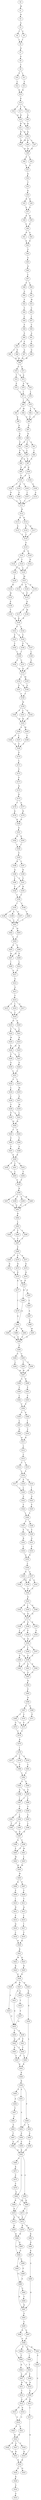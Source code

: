 strict digraph  {
	S0 -> S1 [ label = M ];
	S1 -> S2 [ label = H ];
	S2 -> S3 [ label = A ];
	S3 -> S4 [ label = I ];
	S3 -> S5 [ label = V ];
	S4 -> S6 [ label = I ];
	S5 -> S6 [ label = I ];
	S6 -> S7 [ label = Q ];
	S7 -> S8 [ label = E ];
	S8 -> S9 [ label = Y ];
	S9 -> S10 [ label = V ];
	S9 -> S11 [ label = I ];
	S10 -> S12 [ label = L ];
	S11 -> S13 [ label = V ];
	S12 -> S14 [ label = D ];
	S13 -> S14 [ label = D ];
	S14 -> S15 [ label = K ];
	S15 -> S16 [ label = I ];
	S15 -> S17 [ label = L ];
	S15 -> S18 [ label = V ];
	S16 -> S19 [ label = N ];
	S17 -> S19 [ label = N ];
	S18 -> S20 [ label = S ];
	S19 -> S21 [ label = R ];
	S19 -> S22 [ label = K ];
	S20 -> S22 [ label = K ];
	S21 -> S23 [ label = R ];
	S21 -> S24 [ label = K ];
	S22 -> S24 [ label = K ];
	S23 -> S25 [ label = M ];
	S24 -> S26 [ label = K ];
	S24 -> S27 [ label = L ];
	S24 -> S25 [ label = M ];
	S25 -> S28 [ label = H ];
	S26 -> S28 [ label = H ];
	S27 -> S28 [ label = H ];
	S28 -> S29 [ label = F ];
	S28 -> S30 [ label = L ];
	S29 -> S31 [ label = S ];
	S30 -> S31 [ label = S ];
	S31 -> S32 [ label = K ];
	S32 -> S33 [ label = T ];
	S33 -> S34 [ label = K ];
	S34 -> S35 [ label = H ];
	S34 -> S36 [ label = N ];
	S35 -> S37 [ label = S ];
	S36 -> S37 [ label = S ];
	S37 -> S38 [ label = K ];
	S37 -> S39 [ label = R ];
	S38 -> S40 [ label = F ];
	S39 -> S40 [ label = F ];
	S40 -> S41 [ label = N ];
	S40 -> S42 [ label = S ];
	S41 -> S43 [ label = E ];
	S42 -> S43 [ label = E ];
	S43 -> S44 [ label = S ];
	S44 -> S45 [ label = G ];
	S45 -> S46 [ label = Q ];
	S46 -> S47 [ label = L ];
	S47 -> S48 [ label = S ];
	S47 -> S49 [ label = L ];
	S48 -> S50 [ label = A ];
	S49 -> S51 [ label = V ];
	S50 -> S52 [ label = F ];
	S51 -> S53 [ label = W ];
	S52 -> S54 [ label = Y ];
	S53 -> S55 [ label = C ];
	S54 -> S56 [ label = L ];
	S55 -> S57 [ label = I ];
	S56 -> S58 [ label = F ];
	S57 -> S59 [ label = V ];
	S58 -> S60 [ label = S ];
	S59 -> S61 [ label = A ];
	S60 -> S62 [ label = C ];
	S60 -> S63 [ label = F ];
	S61 -> S64 [ label = V ];
	S62 -> S65 [ label = I ];
	S62 -> S66 [ label = V ];
	S63 -> S67 [ label = A ];
	S64 -> S68 [ label = G ];
	S65 -> S69 [ label = W ];
	S66 -> S69 [ label = W ];
	S67 -> S69 [ label = W ];
	S68 -> S69 [ label = W ];
	S69 -> S70 [ label = G ];
	S69 -> S71 [ label = S ];
	S70 -> S72 [ label = T ];
	S70 -> S73 [ label = A ];
	S71 -> S73 [ label = A ];
	S72 -> S74 [ label = F ];
	S73 -> S75 [ label = S ];
	S73 -> S76 [ label = H ];
	S74 -> S77 [ label = I ];
	S75 -> S77 [ label = I ];
	S76 -> S78 [ label = L ];
	S77 -> S79 [ label = L ];
	S77 -> S80 [ label = I ];
	S78 -> S80 [ label = I ];
	S79 -> S81 [ label = V ];
	S79 -> S82 [ label = L ];
	S80 -> S83 [ label = I ];
	S80 -> S84 [ label = M ];
	S81 -> S85 [ label = S ];
	S82 -> S85 [ label = S ];
	S83 -> S86 [ label = K ];
	S84 -> S85 [ label = S ];
	S85 -> S87 [ label = E ];
	S86 -> S88 [ label = N ];
	S87 -> S89 [ label = N ];
	S88 -> S90 [ label = G ];
	S89 -> S91 [ label = Y ];
	S89 -> S92 [ label = F ];
	S89 -> S93 [ label = I ];
	S90 -> S92 [ label = F ];
	S91 -> S94 [ label = I ];
	S92 -> S95 [ label = L ];
	S92 -> S96 [ label = F ];
	S93 -> S95 [ label = L ];
	S94 -> S97 [ label = S ];
	S95 -> S97 [ label = S ];
	S95 -> S98 [ label = A ];
	S96 -> S97 [ label = S ];
	S97 -> S99 [ label = D ];
	S97 -> S100 [ label = N ];
	S98 -> S99 [ label = D ];
	S99 -> S101 [ label = P ];
	S100 -> S101 [ label = P ];
	S100 -> S102 [ label = I ];
	S101 -> S103 [ label = T ];
	S101 -> S104 [ label = V ];
	S101 -> S105 [ label = A ];
	S102 -> S106 [ label = S ];
	S103 -> S107 [ label = I ];
	S104 -> S108 [ label = N ];
	S105 -> S109 [ label = S ];
	S106 -> S110 [ label = A ];
	S107 -> S111 [ label = L ];
	S108 -> S111 [ label = L ];
	S109 -> S111 [ label = L ];
	S110 -> S111 [ label = L ];
	S111 -> S112 [ label = W ];
	S112 -> S113 [ label = R ];
	S112 -> S114 [ label = E ];
	S113 -> S115 [ label = S ];
	S114 -> S116 [ label = G ];
	S114 -> S117 [ label = D ];
	S115 -> S118 [ label = Y ];
	S116 -> S118 [ label = Y ];
	S117 -> S118 [ label = Y ];
	S118 -> S119 [ label = P ];
	S119 -> S120 [ label = P ];
	S119 -> S121 [ label = H ];
	S120 -> S122 [ label = N ];
	S121 -> S123 [ label = T ];
	S121 -> S124 [ label = R ];
	S122 -> S125 [ label = L ];
	S123 -> S125 [ label = L ];
	S123 -> S126 [ label = I ];
	S124 -> S125 [ label = L ];
	S125 -> S127 [ label = M ];
	S126 -> S128 [ label = I ];
	S127 -> S129 [ label = T ];
	S127 -> S130 [ label = P ];
	S127 -> S131 [ label = Q ];
	S128 -> S132 [ label = H ];
	S129 -> S133 [ label = F ];
	S130 -> S133 [ label = F ];
	S131 -> S133 [ label = F ];
	S132 -> S134 [ label = W ];
	S133 -> S135 [ label = Q ];
	S134 -> S136 [ label = E ];
	S135 -> S137 [ label = V ];
	S135 -> S138 [ label = M ];
	S136 -> S139 [ label = T ];
	S137 -> S140 [ label = K ];
	S138 -> S140 [ label = K ];
	S139 -> S140 [ label = K ];
	S140 -> S141 [ label = F ];
	S140 -> S142 [ label = L ];
	S141 -> S143 [ label = F ];
	S141 -> S144 [ label = Y ];
	S142 -> S144 [ label = Y ];
	S143 -> S145 [ label = Y ];
	S144 -> S146 [ label = F ];
	S144 -> S147 [ label = L ];
	S145 -> S148 [ label = I ];
	S146 -> S148 [ label = I ];
	S147 -> S149 [ label = L ];
	S148 -> S150 [ label = L ];
	S148 -> S151 [ label = C ];
	S149 -> S152 [ label = V ];
	S150 -> S153 [ label = Q ];
	S151 -> S153 [ label = Q ];
	S152 -> S153 [ label = Q ];
	S153 -> S154 [ label = L ];
	S153 -> S155 [ label = M ];
	S154 -> S156 [ label = A ];
	S154 -> S157 [ label = G ];
	S155 -> S156 [ label = A ];
	S156 -> S158 [ label = Y ];
	S157 -> S158 [ label = Y ];
	S158 -> S159 [ label = W ];
	S159 -> S160 [ label = F ];
	S159 -> S161 [ label = L ];
	S159 -> S162 [ label = V ];
	S160 -> S163 [ label = H ];
	S161 -> S163 [ label = H ];
	S162 -> S163 [ label = H ];
	S163 -> S164 [ label = A ];
	S163 -> S165 [ label = M ];
	S164 -> S166 [ label = F ];
	S164 -> S167 [ label = L ];
	S165 -> S168 [ label = Y ];
	S166 -> S169 [ label = P ];
	S167 -> S169 [ label = P ];
	S168 -> S169 [ label = P ];
	S169 -> S170 [ label = E ];
	S170 -> S171 [ label = L ];
	S171 -> S172 [ label = Y ];
	S172 -> S173 [ label = F ];
	S173 -> S174 [ label = Q ];
	S174 -> S175 [ label = K ];
	S175 -> S176 [ label = T ];
	S175 -> S177 [ label = A ];
	S176 -> S178 [ label = K ];
	S177 -> S179 [ label = R ];
	S178 -> S180 [ label = K ];
	S179 -> S180 [ label = K ];
	S180 -> S181 [ label = E ];
	S181 -> S182 [ label = D ];
	S181 -> S183 [ label = E ];
	S182 -> S184 [ label = I ];
	S183 -> S184 [ label = I ];
	S184 -> S185 [ label = P ];
	S185 -> S186 [ label = R ];
	S185 -> S187 [ label = T ];
	S186 -> S188 [ label = Q ];
	S187 -> S189 [ label = R ];
	S188 -> S190 [ label = L ];
	S188 -> S191 [ label = V ];
	S189 -> S191 [ label = V ];
	S190 -> S192 [ label = V ];
	S191 -> S193 [ label = R ];
	S191 -> S192 [ label = V ];
	S192 -> S194 [ label = Y ];
	S193 -> S194 [ label = Y ];
	S194 -> S195 [ label = I ];
	S194 -> S196 [ label = Y ];
	S195 -> S197 [ label = G ];
	S195 -> S198 [ label = F ];
	S195 -> S199 [ label = S ];
	S196 -> S200 [ label = T ];
	S197 -> S201 [ label = L ];
	S198 -> S201 [ label = L ];
	S199 -> S201 [ label = L ];
	S200 -> S201 [ label = L ];
	S201 -> S202 [ label = Y ];
	S201 -> S203 [ label = H ];
	S202 -> S204 [ label = L ];
	S203 -> S204 [ label = L ];
	S204 -> S205 [ label = F ];
	S204 -> S206 [ label = V ];
	S205 -> S207 [ label = H ];
	S206 -> S207 [ label = H ];
	S206 -> S208 [ label = F ];
	S207 -> S209 [ label = I ];
	S208 -> S210 [ label = L ];
	S209 -> S211 [ label = A ];
	S210 -> S211 [ label = A ];
	S211 -> S212 [ label = G ];
	S212 -> S213 [ label = A ];
	S213 -> S214 [ label = Y ];
	S214 -> S215 [ label = L ];
	S214 -> S216 [ label = I ];
	S214 -> S217 [ label = A ];
	S215 -> S218 [ label = L ];
	S216 -> S218 [ label = L ];
	S217 -> S218 [ label = L ];
	S218 -> S219 [ label = N ];
	S218 -> S220 [ label = S ];
	S219 -> S221 [ label = L ];
	S219 -> S222 [ label = F ];
	S220 -> S221 [ label = L ];
	S221 -> S223 [ label = N ];
	S222 -> S224 [ label = W ];
	S223 -> S225 [ label = H ];
	S223 -> S226 [ label = R ];
	S224 -> S226 [ label = R ];
	S225 -> S227 [ label = L ];
	S226 -> S227 [ label = L ];
	S226 -> S228 [ label = V ];
	S227 -> S229 [ label = G ];
	S228 -> S230 [ label = S ];
	S229 -> S231 [ label = L ];
	S230 -> S231 [ label = L ];
	S231 -> S232 [ label = V ];
	S231 -> S233 [ label = I ];
	S232 -> S234 [ label = L ];
	S233 -> S235 [ label = M ];
	S234 -> S236 [ label = L ];
	S235 -> S237 [ label = G ];
	S236 -> S238 [ label = V ];
	S237 -> S239 [ label = M ];
	S238 -> S240 [ label = P ];
	S238 -> S241 [ label = L ];
	S239 -> S241 [ label = L ];
	S240 -> S242 [ label = H ];
	S241 -> S242 [ label = H ];
	S242 -> S243 [ label = Y ];
	S242 -> S244 [ label = F ];
	S243 -> S245 [ label = F ];
	S244 -> S246 [ label = T ];
	S245 -> S247 [ label = V ];
	S246 -> S248 [ label = A ];
	S247 -> S249 [ label = E ];
	S248 -> S249 [ label = E ];
	S249 -> S250 [ label = F ];
	S249 -> S251 [ label = L ];
	S249 -> S252 [ label = A ];
	S250 -> S253 [ label = L ];
	S251 -> S253 [ label = L ];
	S252 -> S254 [ label = V ];
	S253 -> S255 [ label = F ];
	S254 -> S255 [ label = F ];
	S255 -> S256 [ label = H ];
	S256 -> S257 [ label = I ];
	S256 -> S258 [ label = V ];
	S256 -> S259 [ label = A ];
	S256 -> S260 [ label = M ];
	S257 -> S261 [ label = S ];
	S258 -> S261 [ label = S ];
	S259 -> S261 [ label = S ];
	S260 -> S261 [ label = S ];
	S261 -> S262 [ label = R ];
	S262 -> S263 [ label = L ];
	S263 -> S264 [ label = F ];
	S263 -> S265 [ label = V ];
	S263 -> S266 [ label = L ];
	S264 -> S267 [ label = Y ];
	S265 -> S267 [ label = Y ];
	S266 -> S267 [ label = Y ];
	S267 -> S268 [ label = F ];
	S268 -> S269 [ label = T ];
	S268 -> S270 [ label = S ];
	S268 -> S271 [ label = A ];
	S269 -> S272 [ label = D ];
	S270 -> S273 [ label = N ];
	S271 -> S274 [ label = E ];
	S272 -> S275 [ label = E ];
	S273 -> S275 [ label = E ];
	S274 -> S276 [ label = K ];
	S275 -> S277 [ label = K ];
	S275 -> S278 [ label = N ];
	S276 -> S278 [ label = N ];
	S277 -> S279 [ label = Y ];
	S278 -> S280 [ label = R ];
	S278 -> S281 [ label = E ];
	S279 -> S282 [ label = Q ];
	S280 -> S282 [ label = Q ];
	S281 -> S283 [ label = L ];
	S282 -> S284 [ label = K ];
	S282 -> S285 [ label = L ];
	S282 -> S286 [ label = T ];
	S283 -> S287 [ label = A ];
	S284 -> S288 [ label = G ];
	S285 -> S288 [ label = G ];
	S286 -> S288 [ label = G ];
	S287 -> S289 [ label = E ];
	S288 -> S290 [ label = F ];
	S289 -> S291 [ label = M ];
	S290 -> S292 [ label = S ];
	S290 -> S293 [ label = T ];
	S291 -> S288 [ label = G ];
	S292 -> S294 [ label = L ];
	S293 -> S295 [ label = I ];
	S293 -> S296 [ label = V ];
	S294 -> S297 [ label = W ];
	S295 -> S297 [ label = W ];
	S296 -> S297 [ label = W ];
	S297 -> S298 [ label = A ];
	S297 -> S299 [ label = R ];
	S298 -> S300 [ label = V ];
	S299 -> S301 [ label = F ];
	S300 -> S302 [ label = L ];
	S301 -> S303 [ label = V ];
	S302 -> S304 [ label = F ];
	S303 -> S304 [ label = F ];
	S304 -> S305 [ label = V ];
	S304 -> S306 [ label = P ];
	S305 -> S307 [ label = L ];
	S306 -> S308 [ label = I ];
	S307 -> S309 [ label = G ];
	S308 -> S310 [ label = V ];
	S309 -> S311 [ label = R ];
	S310 -> S311 [ label = R ];
	S311 -> S312 [ label = L ];
	S312 -> S313 [ label = L ];
	S313 -> S314 [ label = T ];
	S313 -> S315 [ label = I ];
	S314 -> S316 [ label = L ];
	S315 -> S316 [ label = L ];
	S316 -> S317 [ label = I ];
	S316 -> S318 [ label = S ];
	S316 -> S319 [ label = A ];
	S317 -> S320 [ label = L ];
	S318 -> S320 [ label = L ];
	S319 -> S321 [ label = I ];
	S320 -> S322 [ label = S ];
	S321 -> S323 [ label = G ];
	S322 -> S324 [ label = V ];
	S323 -> S325 [ label = F ];
	S324 -> S326 [ label = L ];
	S325 -> S326 [ label = L ];
	S326 -> S327 [ label = T ];
	S326 -> S328 [ label = A ];
	S327 -> S329 [ label = V ];
	S327 -> S330 [ label = F ];
	S328 -> S329 [ label = V ];
	S329 -> S331 [ label = G ];
	S330 -> S332 [ label = R ];
	S331 -> S333 [ label = F ];
	S332 -> S334 [ label = L ];
	S333 -> S335 [ label = G ];
	S334 -> S335 [ label = G ];
	S335 -> S336 [ label = L ];
	S336 -> S337 [ label = A ];
	S336 -> S338 [ label = G ];
	S337 -> S339 [ label = R ];
	S337 -> S340 [ label = T ];
	S337 -> S341 [ label = G ];
	S338 -> S339 [ label = R ];
	S339 -> S342 [ label = A ];
	S340 -> S342 [ label = A ];
	S341 -> S342 [ label = A ];
	S342 -> S343 [ label = E ];
	S343 -> S344 [ label = N ];
	S343 -> S345 [ label = I ];
	S343 -> S346 [ label = Q ];
	S344 -> S347 [ label = Q ];
	S345 -> S347 [ label = Q ];
	S346 -> S347 [ label = Q ];
	S347 -> S348 [ label = K ];
	S347 -> S349 [ label = G ];
	S347 -> S350 [ label = E ];
	S348 -> S351 [ label = L ];
	S349 -> S352 [ label = F ];
	S349 -> S351 [ label = L ];
	S350 -> S353 [ label = V ];
	S351 -> S354 [ label = D ];
	S352 -> S354 [ label = D ];
	S353 -> S354 [ label = D ];
	S354 -> S355 [ label = F ];
	S354 -> S356 [ label = L ];
	S354 -> S357 [ label = I ];
	S355 -> S358 [ label = S ];
	S355 -> S359 [ label = A ];
	S356 -> S359 [ label = A ];
	S357 -> S359 [ label = A ];
	S358 -> S360 [ label = T ];
	S359 -> S361 [ label = A ];
	S359 -> S360 [ label = T ];
	S359 -> S362 [ label = E ];
	S360 -> S363 [ label = G ];
	S361 -> S363 [ label = G ];
	S362 -> S363 [ label = G ];
	S363 -> S364 [ label = N ];
	S364 -> S365 [ label = F ];
	S365 -> S366 [ label = N ];
	S366 -> S367 [ label = V ];
	S366 -> S368 [ label = S ];
	S367 -> S369 [ label = L ];
	S367 -> S370 [ label = V ];
	S368 -> S371 [ label = P ];
	S369 -> S372 [ label = G ];
	S369 -> S373 [ label = F ];
	S370 -> S373 [ label = F ];
	S371 -> S373 [ label = F ];
	S372 -> S374 [ label = V ];
	S373 -> S374 [ label = V ];
	S374 -> S375 [ label = R ];
	S375 -> S376 [ label = I ];
	S376 -> S377 [ label = A ];
	S376 -> S378 [ label = T ];
	S376 -> S379 [ label = V ];
	S377 -> S380 [ label = V ];
	S378 -> S380 [ label = V ];
	S379 -> S381 [ label = C ];
	S380 -> S382 [ label = L ];
	S381 -> S382 [ label = L ];
	S382 -> S383 [ label = A ];
	S382 -> S384 [ label = S ];
	S383 -> S385 [ label = S ];
	S383 -> S386 [ label = A ];
	S384 -> S385 [ label = S ];
	S385 -> S387 [ label = I ];
	S385 -> S388 [ label = L ];
	S386 -> S387 [ label = I ];
	S387 -> S389 [ label = C ];
	S388 -> S390 [ label = F ];
	S389 -> S391 [ label = I ];
	S389 -> S392 [ label = L ];
	S390 -> S393 [ label = V ];
	S391 -> S394 [ label = T ];
	S392 -> S395 [ label = S ];
	S392 -> S394 [ label = T ];
	S393 -> S396 [ label = L ];
	S394 -> S397 [ label = Q ];
	S395 -> S397 [ label = Q ];
	S396 -> S397 [ label = Q ];
	S397 -> S398 [ label = A ];
	S397 -> S399 [ label = V ];
	S398 -> S400 [ label = F ];
	S399 -> S400 [ label = F ];
	S399 -> S401 [ label = W ];
	S400 -> S402 [ label = M ];
	S401 -> S403 [ label = L ];
	S402 -> S404 [ label = M ];
	S403 -> S404 [ label = M ];
	S404 -> S405 [ label = W ];
	S405 -> S406 [ label = K ];
	S405 -> S407 [ label = P ];
	S406 -> S408 [ label = F ];
	S407 -> S409 [ label = Y ];
	S408 -> S410 [ label = I ];
	S409 -> S411 [ label = T ];
	S410 -> S412 [ label = N ];
	S411 -> S413 [ label = Q ];
	S412 -> S414 [ label = F ];
	S413 -> S415 [ label = L ];
	S414 -> S416 [ label = Q ];
	S415 -> S417 [ label = I ];
	S416 -> S418 [ label = L ];
	S417 -> S419 [ label = V ];
	S418 -> S420 [ label = R ];
	S419 -> S420 [ label = R ];
	S420 -> S421 [ label = R ];
	S421 -> S422 [ label = W ];
	S421 -> S423 [ label = R ];
	S422 -> S424 [ label = R ];
	S423 -> S425 [ label = N ];
	S424 -> S426 [ label = E ];
	S425 -> S426 [ label = E ];
	S426 -> S427 [ label = H ];
	S426 -> S428 [ label = Q ];
	S426 -> S429 [ label = R ];
	S427 -> S430 [ label = S ];
	S427 -> S431 [ label = G ];
	S428 -> S432 [ label = E ];
	S429 -> S433 [ label = A ];
	S430 -> S434 [ label = T ];
	S431 -> S435 [ label = Q ];
	S432 -> S436 [ label = E ];
	S433 -> S435 [ label = Q ];
	S434 -> S437 [ label = S ];
	S435 -> S438 [ label = A ];
	S435 -> S439 [ label = T ];
	S436 -> S440 [ label = L ];
	S437 -> S435 [ label = Q ];
	S438 -> S441 [ label = P ];
	S438 -> S442 [ label = Q ];
	S439 -> S442 [ label = Q ];
	S440 -> S443 [ label = K ];
	S441 -> S444 [ label = T ];
	S442 -> S444 [ label = T ];
	S442 -> S445 [ label = A ];
	S443 -> S446 [ label = K ];
	S444 -> S447 [ label = V ];
	S444 -> S440 [ label = L ];
	S445 -> S447 [ label = V ];
	S446 -> S448 [ label = K ];
	S447 -> S443 [ label = K ];
	S448 -> S449 [ label = P ];
	S448 -> S450 [ label = A ];
	S448 -> S451 [ label = A ];
	S449 -> S452 [ label = T ];
	S449 -> S453 [ label = A ];
	S450 -> S454 [ label = A ];
	S451 -> S453 [ label = A ];
	S452 -> S455 [ label = V ];
	S453 -> S456 [ label = P ];
	S454 -> S457 [ label = V ];
	S455 -> S458 [ label = T ];
	S456 -> S459 [ label = S ];
	S456 -> S460 [ label = A ];
	S457 -> S461 [ label = L ];
	S458 -> S462 [ label = K ];
	S459 -> S462 [ label = K ];
	S460 -> S462 [ label = K ];
	S461 -> S463 [ label = S ];
	S462 -> S464 [ label = G ];
	S462 -> S465 [ label = S ];
	S462 -> S466 [ label = P ];
	S463 -> S467 [ label = T ];
	S464 -> S468 [ label = R ];
	S464 -> S469 [ label = K ];
	S465 -> S470 [ label = K ];
	S465 -> S468 [ label = R ];
	S466 -> S471 [ label = K ];
	S467 -> S460 [ label = A ];
	S468 -> S472 [ label = S ];
	S468 -> S473 [ label = S ];
	S469 -> S470 [ label = K ];
	S470 -> S472 [ label = S ];
	S470 -> S474 [ label = Q ];
	S471 -> S475 [ label = P ];
	S472 -> S476 [ label = R ];
	S472 -> S477 [ label = K ];
	S473 -> S472 [ label = S ];
	S474 -> S478 [ label = K ];
	S475 -> S479 [ label = V ];
	S476 -> S480 [ label = K ];
	S477 -> S481 [ label = K ];
	S478 -> S480 [ label = K ];
	S479 -> S464 [ label = G ];
	S480 -> S482 [ label = G ];
	S480 -> S483 [ label = D ];
	S481 -> S484 [ label = D ];
	S482 -> S485 [ label = T ];
	S482 -> S486 [ label = S ];
	S483 -> S482 [ label = G ];
	S484 -> S487 [ label = K ];
	S485 -> S488 [ label = E ];
	S486 -> S489 [ label = F ];
	S487 -> S490 [ label = A ];
	S488 -> S491 [ label = N ];
	S488 -> S492 [ label = S ];
	S489 -> S488 [ label = E ];
	S490 -> S491 [ label = N ];
	S491 -> S493 [ label = G ];
	S492 -> S494 [ label = T ];
	S493 -> S495 [ label = V ];
	S494 -> S491 [ label = N ];
	S495 -> S496 [ label = N ];
	S495 -> S497 [ label = G ];
	S496 -> S498 [ label = G ];
	S497 -> S498 [ label = G ];
	S498 -> S499 [ label = T ];
	S498 -> S500 [ label = V ];
	S498 -> S501 [ label = K ];
	S498 -> S502 [ label = A ];
	S499 -> S500 [ label = V ];
	S500 -> S503 [ label = T ];
	S500 -> S504 [ label = N ];
	S501 -> S505 [ label = S ];
	S502 -> S506 [ label = L ];
	S503 -> S507 [ label = S ];
	S503 -> S508 [ label = P ];
	S504 -> S507 [ label = S ];
	S505 -> S509 [ label = G ];
	S506 -> S503 [ label = T ];
	S507 -> S510 [ label = N ];
	S507 -> S511 [ label = H ];
	S508 -> S510 [ label = N ];
	S509 -> S512 [ label = A ];
	S509 -> S513 [ label = K ];
	S510 -> S509 [ label = G ];
	S511 -> S514 [ label = T ];
	S512 -> S515 [ label = D ];
	S512 -> S516 [ label = E ];
	S513 -> S517 [ label = L ];
	S514 -> S512 [ label = A ];
	S515 -> S518 [ label = S ];
	S516 -> S518 [ label = S ];
	S517 -> S519 [ label = K ];
	S518 -> S520 [ label = P ];
	S518 -> S521 [ label = S ];
	S519 -> S522 [ label = K ];
	S520 -> S523 [ label = R ];
	S521 -> S523 [ label = R ];
	S522 -> S524 [ label = E ];
	S522 -> S525 [ label = N ];
	S523 -> S526 [ label = N ];
	S523 -> S527 [ label = A ];
	S523 -> S528 [ label = V ];
	S524 -> S529 [ label = K ];
	S526 -> S531 [ label = R ];
	S527 -> S531 [ label = R ];
	S528 -> S519 [ label = K ];
	S529 -> S532 [ label = S ];
	S531 -> S522 [ label = K ];
	S532 -> S533 [ label = S ];
}
